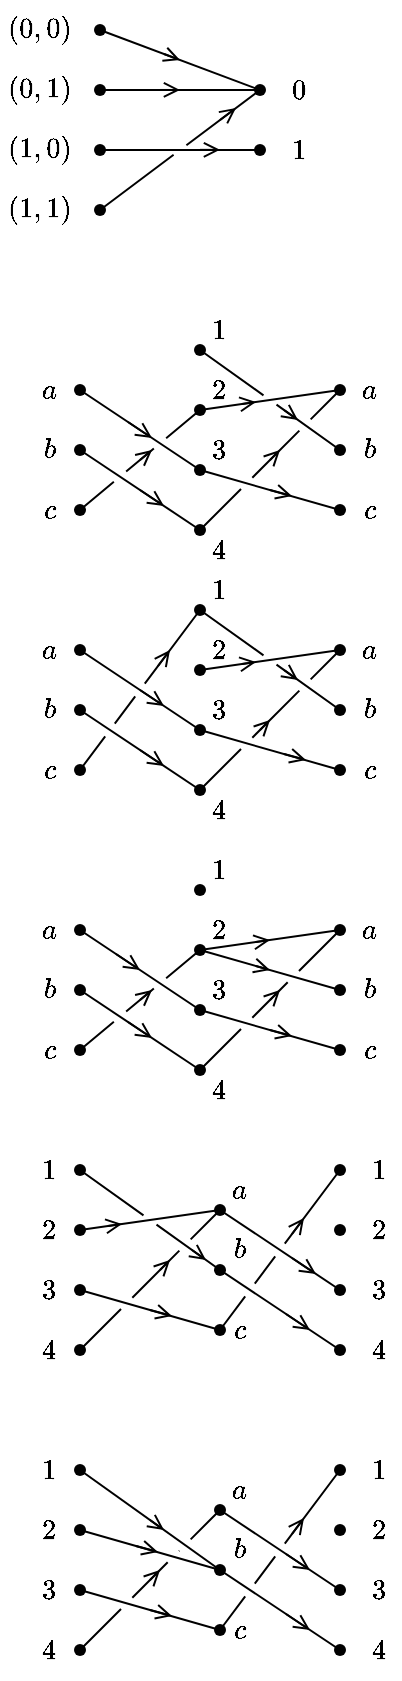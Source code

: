 <mxfile version="21.5.0" type="device">
  <diagram name="Page-1" id="XOCJdj2pC0HdgqZHWzAD">
    <mxGraphModel dx="432" dy="270" grid="1" gridSize="10" guides="1" tooltips="1" connect="1" arrows="1" fold="1" page="1" pageScale="1" pageWidth="850" pageHeight="1100" math="1" shadow="0">
      <root>
        <mxCell id="0" />
        <mxCell id="1" parent="0" />
        <mxCell id="m3TGQQSKfFaG7IauIRE3-1" value="\((1, 0)\)" style="text;html=1;strokeColor=none;fillColor=none;align=center;verticalAlign=middle;whiteSpace=wrap;rounded=0;" vertex="1" parent="1">
          <mxGeometry x="110" y="140" width="40" height="20" as="geometry" />
        </mxCell>
        <mxCell id="m3TGQQSKfFaG7IauIRE3-2" value="\((0, 0)\)" style="text;html=1;strokeColor=none;fillColor=none;align=center;verticalAlign=middle;whiteSpace=wrap;rounded=0;" vertex="1" parent="1">
          <mxGeometry x="110" y="80" width="40" height="20" as="geometry" />
        </mxCell>
        <mxCell id="m3TGQQSKfFaG7IauIRE3-3" value="\((0, 1)\)" style="text;html=1;strokeColor=none;fillColor=none;align=center;verticalAlign=middle;whiteSpace=wrap;rounded=0;" vertex="1" parent="1">
          <mxGeometry x="110" y="110" width="40" height="20" as="geometry" />
        </mxCell>
        <mxCell id="m3TGQQSKfFaG7IauIRE3-4" value="\((1, 1)\)" style="text;html=1;strokeColor=none;fillColor=none;align=center;verticalAlign=middle;whiteSpace=wrap;rounded=0;" vertex="1" parent="1">
          <mxGeometry x="110" y="170" width="40" height="20" as="geometry" />
        </mxCell>
        <mxCell id="m3TGQQSKfFaG7IauIRE3-5" value="" style="shape=waypoint;sketch=0;fillStyle=solid;size=6;pointerEvents=1;points=[];fillColor=none;resizable=0;rotatable=0;perimeter=centerPerimeter;snapToPoint=1;" vertex="1" parent="1">
          <mxGeometry x="150" y="80" width="20" height="20" as="geometry" />
        </mxCell>
        <mxCell id="m3TGQQSKfFaG7IauIRE3-6" style="edgeStyle=orthogonalEdgeStyle;rounded=0;orthogonalLoop=1;jettySize=auto;html=1;endArrow=none;endFill=0;" edge="1" parent="1" source="m3TGQQSKfFaG7IauIRE3-7" target="m3TGQQSKfFaG7IauIRE3-13">
          <mxGeometry relative="1" as="geometry" />
        </mxCell>
        <mxCell id="m3TGQQSKfFaG7IauIRE3-7" value="" style="shape=waypoint;sketch=0;fillStyle=solid;size=6;pointerEvents=1;points=[];fillColor=none;resizable=0;rotatable=0;perimeter=centerPerimeter;snapToPoint=1;" vertex="1" parent="1">
          <mxGeometry x="150" y="110" width="20" height="20" as="geometry" />
        </mxCell>
        <mxCell id="m3TGQQSKfFaG7IauIRE3-8" style="rounded=0;orthogonalLoop=1;jettySize=auto;html=1;endArrow=none;endFill=0;" edge="1" parent="1" source="m3TGQQSKfFaG7IauIRE3-9" target="m3TGQQSKfFaG7IauIRE3-15">
          <mxGeometry relative="1" as="geometry" />
        </mxCell>
        <mxCell id="m3TGQQSKfFaG7IauIRE3-9" value="" style="shape=waypoint;sketch=0;fillStyle=solid;size=6;pointerEvents=1;points=[];fillColor=none;resizable=0;rotatable=0;perimeter=centerPerimeter;snapToPoint=1;" vertex="1" parent="1">
          <mxGeometry x="150" y="140" width="20" height="20" as="geometry" />
        </mxCell>
        <mxCell id="m3TGQQSKfFaG7IauIRE3-10" style="rounded=0;orthogonalLoop=1;jettySize=auto;html=1;jumpStyle=gap;jumpSize=8;endArrow=none;endFill=0;" edge="1" parent="1" source="m3TGQQSKfFaG7IauIRE3-11" target="m3TGQQSKfFaG7IauIRE3-13">
          <mxGeometry relative="1" as="geometry" />
        </mxCell>
        <mxCell id="m3TGQQSKfFaG7IauIRE3-11" value="" style="shape=waypoint;sketch=0;fillStyle=solid;size=6;pointerEvents=1;points=[];fillColor=none;resizable=0;rotatable=0;perimeter=centerPerimeter;snapToPoint=1;" vertex="1" parent="1">
          <mxGeometry x="150" y="170" width="20" height="20" as="geometry" />
        </mxCell>
        <mxCell id="m3TGQQSKfFaG7IauIRE3-12" value="\(0\)" style="text;html=1;strokeColor=none;fillColor=none;align=center;verticalAlign=middle;whiteSpace=wrap;rounded=0;" vertex="1" parent="1">
          <mxGeometry x="250" y="110" width="20" height="20" as="geometry" />
        </mxCell>
        <mxCell id="m3TGQQSKfFaG7IauIRE3-13" value="" style="shape=waypoint;sketch=0;fillStyle=solid;size=6;pointerEvents=1;points=[];fillColor=none;resizable=0;rotatable=0;perimeter=centerPerimeter;snapToPoint=1;" vertex="1" parent="1">
          <mxGeometry x="230" y="110" width="20" height="20" as="geometry" />
        </mxCell>
        <mxCell id="m3TGQQSKfFaG7IauIRE3-14" value="\(1\)" style="text;html=1;strokeColor=none;fillColor=none;align=center;verticalAlign=middle;whiteSpace=wrap;rounded=0;" vertex="1" parent="1">
          <mxGeometry x="250" y="140" width="20" height="20" as="geometry" />
        </mxCell>
        <mxCell id="m3TGQQSKfFaG7IauIRE3-15" value="" style="shape=waypoint;sketch=0;fillStyle=solid;size=6;pointerEvents=1;points=[];fillColor=none;resizable=0;rotatable=0;perimeter=centerPerimeter;snapToPoint=1;" vertex="1" parent="1">
          <mxGeometry x="230" y="140" width="20" height="20" as="geometry" />
        </mxCell>
        <mxCell id="m3TGQQSKfFaG7IauIRE3-16" value="" style="endArrow=none;html=1;rounded=0;endFill=0;midArrow=classic;" edge="1" parent="1" source="m3TGQQSKfFaG7IauIRE3-5" target="m3TGQQSKfFaG7IauIRE3-13">
          <mxGeometry width="50" height="50" relative="1" as="geometry">
            <mxPoint x="210" y="90" as="sourcePoint" />
            <mxPoint x="260" y="40" as="targetPoint" />
          </mxGeometry>
        </mxCell>
        <mxCell id="m3TGQQSKfFaG7IauIRE3-17" value="" style="endArrow=open;html=1;rounded=0;endFill=0;midArrow=classic;" edge="1" parent="1">
          <mxGeometry width="50" height="50" relative="1" as="geometry">
            <mxPoint x="192" y="102" as="sourcePoint" />
            <mxPoint x="200" y="105" as="targetPoint" />
          </mxGeometry>
        </mxCell>
        <mxCell id="m3TGQQSKfFaG7IauIRE3-18" value="" style="endArrow=open;html=1;rounded=0;endFill=0;midArrow=classic;" edge="1" parent="1">
          <mxGeometry width="50" height="50" relative="1" as="geometry">
            <mxPoint x="190" y="119.98" as="sourcePoint" />
            <mxPoint x="200" y="119.98" as="targetPoint" />
          </mxGeometry>
        </mxCell>
        <mxCell id="m3TGQQSKfFaG7IauIRE3-19" value="" style="endArrow=open;html=1;rounded=0;endFill=0;midArrow=classic;" edge="1" parent="1">
          <mxGeometry width="50" height="50" relative="1" as="geometry">
            <mxPoint x="220" y="135" as="sourcePoint" />
            <mxPoint x="228" y="129" as="targetPoint" />
          </mxGeometry>
        </mxCell>
        <mxCell id="m3TGQQSKfFaG7IauIRE3-20" value="" style="endArrow=open;html=1;rounded=0;endFill=0;midArrow=classic;" edge="1" parent="1">
          <mxGeometry width="50" height="50" relative="1" as="geometry">
            <mxPoint x="210" y="149.93" as="sourcePoint" />
            <mxPoint x="220" y="149.93" as="targetPoint" />
          </mxGeometry>
        </mxCell>
        <mxCell id="m3TGQQSKfFaG7IauIRE3-31" value="" style="shape=waypoint;sketch=0;fillStyle=solid;size=6;pointerEvents=1;points=[];fillColor=none;resizable=0;rotatable=0;perimeter=centerPerimeter;snapToPoint=1;" vertex="1" parent="1">
          <mxGeometry x="140" y="390" width="20" height="20" as="geometry" />
        </mxCell>
        <mxCell id="m3TGQQSKfFaG7IauIRE3-32" value="" style="shape=waypoint;sketch=0;fillStyle=solid;size=6;pointerEvents=1;points=[];fillColor=none;resizable=0;rotatable=0;perimeter=centerPerimeter;snapToPoint=1;" vertex="1" parent="1">
          <mxGeometry x="140" y="420" width="20" height="20" as="geometry" />
        </mxCell>
        <mxCell id="m3TGQQSKfFaG7IauIRE3-33" value="" style="shape=waypoint;sketch=0;fillStyle=solid;size=6;pointerEvents=1;points=[];fillColor=none;resizable=0;rotatable=0;perimeter=centerPerimeter;snapToPoint=1;" vertex="1" parent="1">
          <mxGeometry x="140" y="450" width="20" height="20" as="geometry" />
        </mxCell>
        <mxCell id="m3TGQQSKfFaG7IauIRE3-35" value="\(a\)" style="text;html=1;strokeColor=none;fillColor=none;align=center;verticalAlign=middle;whiteSpace=wrap;rounded=0;" vertex="1" parent="1">
          <mxGeometry x="120" y="390" width="30" height="20" as="geometry" />
        </mxCell>
        <mxCell id="m3TGQQSKfFaG7IauIRE3-36" value="\(b\)" style="text;html=1;strokeColor=none;fillColor=none;align=center;verticalAlign=middle;whiteSpace=wrap;rounded=0;" vertex="1" parent="1">
          <mxGeometry x="120" y="420" width="30" height="20" as="geometry" />
        </mxCell>
        <mxCell id="m3TGQQSKfFaG7IauIRE3-37" value="\(c\)" style="text;html=1;strokeColor=none;fillColor=none;align=center;verticalAlign=middle;whiteSpace=wrap;rounded=0;" vertex="1" parent="1">
          <mxGeometry x="120" y="450" width="30" height="20" as="geometry" />
        </mxCell>
        <mxCell id="m3TGQQSKfFaG7IauIRE3-39" value="" style="shape=waypoint;sketch=0;fillStyle=solid;size=6;pointerEvents=1;points=[];fillColor=none;resizable=0;rotatable=0;perimeter=centerPerimeter;snapToPoint=1;" vertex="1" parent="1">
          <mxGeometry x="200" y="370" width="20" height="20" as="geometry" />
        </mxCell>
        <mxCell id="m3TGQQSKfFaG7IauIRE3-40" value="" style="shape=waypoint;sketch=0;fillStyle=solid;size=6;pointerEvents=1;points=[];fillColor=none;resizable=0;rotatable=0;perimeter=centerPerimeter;snapToPoint=1;" vertex="1" parent="1">
          <mxGeometry x="200" y="400" width="20" height="20" as="geometry" />
        </mxCell>
        <mxCell id="m3TGQQSKfFaG7IauIRE3-41" value="" style="shape=waypoint;sketch=0;fillStyle=solid;size=6;pointerEvents=1;points=[];fillColor=none;resizable=0;rotatable=0;perimeter=centerPerimeter;snapToPoint=1;" vertex="1" parent="1">
          <mxGeometry x="200" y="430" width="20" height="20" as="geometry" />
        </mxCell>
        <mxCell id="m3TGQQSKfFaG7IauIRE3-42" value="" style="shape=waypoint;sketch=0;fillStyle=solid;size=6;pointerEvents=1;points=[];fillColor=none;resizable=0;rotatable=0;perimeter=centerPerimeter;snapToPoint=1;" vertex="1" parent="1">
          <mxGeometry x="200" y="460" width="20" height="20" as="geometry" />
        </mxCell>
        <mxCell id="m3TGQQSKfFaG7IauIRE3-43" value="\(1\)" style="text;html=1;strokeColor=none;fillColor=none;align=center;verticalAlign=middle;whiteSpace=wrap;rounded=0;" vertex="1" parent="1">
          <mxGeometry x="210" y="360" width="20" height="20" as="geometry" />
        </mxCell>
        <mxCell id="m3TGQQSKfFaG7IauIRE3-44" value="\(2\)" style="text;html=1;strokeColor=none;fillColor=none;align=center;verticalAlign=middle;whiteSpace=wrap;rounded=0;" vertex="1" parent="1">
          <mxGeometry x="210" y="390" width="20" height="20" as="geometry" />
        </mxCell>
        <mxCell id="m3TGQQSKfFaG7IauIRE3-45" value="\(3\)" style="text;html=1;strokeColor=none;fillColor=none;align=center;verticalAlign=middle;whiteSpace=wrap;rounded=0;" vertex="1" parent="1">
          <mxGeometry x="210" y="420" width="20" height="20" as="geometry" />
        </mxCell>
        <mxCell id="m3TGQQSKfFaG7IauIRE3-46" value="\(4\)" style="text;html=1;strokeColor=none;fillColor=none;align=center;verticalAlign=middle;whiteSpace=wrap;rounded=0;" vertex="1" parent="1">
          <mxGeometry x="210" y="470" width="20" height="20" as="geometry" />
        </mxCell>
        <mxCell id="m3TGQQSKfFaG7IauIRE3-47" value="" style="shape=waypoint;sketch=0;fillStyle=solid;size=6;pointerEvents=1;points=[];fillColor=none;resizable=0;rotatable=0;perimeter=centerPerimeter;snapToPoint=1;" vertex="1" parent="1">
          <mxGeometry x="270" y="390" width="20" height="20" as="geometry" />
        </mxCell>
        <mxCell id="m3TGQQSKfFaG7IauIRE3-48" value="" style="shape=waypoint;sketch=0;fillStyle=solid;size=6;pointerEvents=1;points=[];fillColor=none;resizable=0;rotatable=0;perimeter=centerPerimeter;snapToPoint=1;" vertex="1" parent="1">
          <mxGeometry x="270" y="420" width="20" height="20" as="geometry" />
        </mxCell>
        <mxCell id="m3TGQQSKfFaG7IauIRE3-49" value="" style="shape=waypoint;sketch=0;fillStyle=solid;size=6;pointerEvents=1;points=[];fillColor=none;resizable=0;rotatable=0;perimeter=centerPerimeter;snapToPoint=1;" vertex="1" parent="1">
          <mxGeometry x="270" y="450" width="20" height="20" as="geometry" />
        </mxCell>
        <mxCell id="m3TGQQSKfFaG7IauIRE3-50" value="\(c\)" style="text;html=1;strokeColor=none;fillColor=none;align=center;verticalAlign=middle;whiteSpace=wrap;rounded=0;" vertex="1" parent="1">
          <mxGeometry x="280" y="450" width="30" height="20" as="geometry" />
        </mxCell>
        <mxCell id="m3TGQQSKfFaG7IauIRE3-51" value="\(b\)" style="text;html=1;strokeColor=none;fillColor=none;align=center;verticalAlign=middle;whiteSpace=wrap;rounded=0;" vertex="1" parent="1">
          <mxGeometry x="280" y="420" width="30" height="20" as="geometry" />
        </mxCell>
        <mxCell id="m3TGQQSKfFaG7IauIRE3-52" value="\(a\)" style="text;html=1;strokeColor=none;fillColor=none;align=center;verticalAlign=middle;whiteSpace=wrap;rounded=0;" vertex="1" parent="1">
          <mxGeometry x="280" y="390" width="30" height="20" as="geometry" />
        </mxCell>
        <mxCell id="m3TGQQSKfFaG7IauIRE3-53" style="rounded=0;orthogonalLoop=1;jettySize=auto;html=1;jumpStyle=gap;jumpSize=8;endArrow=none;endFill=0;exitX=0.644;exitY=0.517;exitDx=0;exitDy=0;exitPerimeter=0;entryX=0.1;entryY=0.55;entryDx=0;entryDy=0;entryPerimeter=0;" edge="1" parent="1" source="m3TGQQSKfFaG7IauIRE3-31" target="m3TGQQSKfFaG7IauIRE3-41">
          <mxGeometry relative="1" as="geometry">
            <mxPoint x="150" y="400" as="sourcePoint" />
            <mxPoint x="210" y="440" as="targetPoint" />
          </mxGeometry>
        </mxCell>
        <mxCell id="m3TGQQSKfFaG7IauIRE3-54" style="rounded=0;orthogonalLoop=1;jettySize=auto;html=1;jumpStyle=gap;jumpSize=8;endArrow=none;endFill=0;entryX=0.5;entryY=0.772;entryDx=0;entryDy=0;entryPerimeter=0;exitX=0.678;exitY=0.483;exitDx=0;exitDy=0;exitPerimeter=0;" edge="1" parent="1" source="m3TGQQSKfFaG7IauIRE3-32" target="m3TGQQSKfFaG7IauIRE3-42">
          <mxGeometry relative="1" as="geometry">
            <mxPoint x="150" y="430" as="sourcePoint" />
            <mxPoint x="220" y="450" as="targetPoint" />
          </mxGeometry>
        </mxCell>
        <mxCell id="m3TGQQSKfFaG7IauIRE3-55" style="rounded=0;orthogonalLoop=1;jettySize=auto;html=1;jumpStyle=gap;jumpSize=8;endArrow=none;endFill=0;exitX=0.611;exitY=0.617;exitDx=0;exitDy=0;exitPerimeter=0;entryX=0.456;entryY=0.628;entryDx=0;entryDy=0;entryPerimeter=0;" edge="1" parent="1" source="m3TGQQSKfFaG7IauIRE3-33" target="m3TGQQSKfFaG7IauIRE3-39">
          <mxGeometry relative="1" as="geometry">
            <mxPoint x="160" y="440" as="sourcePoint" />
            <mxPoint x="190" y="450" as="targetPoint" />
          </mxGeometry>
        </mxCell>
        <mxCell id="m3TGQQSKfFaG7IauIRE3-56" style="rounded=0;orthogonalLoop=1;jettySize=auto;html=1;jumpStyle=gap;jumpSize=8;endArrow=none;endFill=0;exitX=0.373;exitY=0.597;exitDx=0;exitDy=0;exitPerimeter=0;entryX=0.207;entryY=0.923;entryDx=0;entryDy=0;entryPerimeter=0;" edge="1" parent="1" source="m3TGQQSKfFaG7IauIRE3-47" target="m3TGQQSKfFaG7IauIRE3-40">
          <mxGeometry relative="1" as="geometry">
            <mxPoint x="160" y="470" as="sourcePoint" />
            <mxPoint x="210" y="410" as="targetPoint" />
          </mxGeometry>
        </mxCell>
        <mxCell id="m3TGQQSKfFaG7IauIRE3-57" style="rounded=0;orthogonalLoop=1;jettySize=auto;html=1;jumpStyle=gap;jumpSize=8;endArrow=none;endFill=0;exitX=0.44;exitY=0.377;exitDx=0;exitDy=0;exitPerimeter=0;entryX=0.513;entryY=0.703;entryDx=0;entryDy=0;entryPerimeter=0;" edge="1" parent="1" source="m3TGQQSKfFaG7IauIRE3-48" target="m3TGQQSKfFaG7IauIRE3-39">
          <mxGeometry relative="1" as="geometry">
            <mxPoint x="290" y="410" as="sourcePoint" />
            <mxPoint x="220" y="420" as="targetPoint" />
          </mxGeometry>
        </mxCell>
        <mxCell id="m3TGQQSKfFaG7IauIRE3-58" style="rounded=0;orthogonalLoop=1;jettySize=auto;html=1;jumpStyle=gap;jumpSize=8;endArrow=none;endFill=0;exitX=0.347;exitY=0.557;exitDx=0;exitDy=0;exitPerimeter=0;entryX=0.38;entryY=0.037;entryDx=0;entryDy=0;entryPerimeter=0;" edge="1" parent="1" source="m3TGQQSKfFaG7IauIRE3-49" target="m3TGQQSKfFaG7IauIRE3-41">
          <mxGeometry relative="1" as="geometry">
            <mxPoint x="290" y="440" as="sourcePoint" />
            <mxPoint x="220" y="390" as="targetPoint" />
          </mxGeometry>
        </mxCell>
        <mxCell id="m3TGQQSKfFaG7IauIRE3-59" style="rounded=0;orthogonalLoop=1;jettySize=auto;html=1;jumpStyle=gap;jumpSize=8;endArrow=none;endFill=0;exitX=0.293;exitY=0.917;exitDx=0;exitDy=0;exitPerimeter=0;entryX=0.42;entryY=0.35;entryDx=0;entryDy=0;entryPerimeter=0;" edge="1" parent="1" source="m3TGQQSKfFaG7IauIRE3-47" target="m3TGQQSKfFaG7IauIRE3-42">
          <mxGeometry relative="1" as="geometry">
            <mxPoint x="290" y="470" as="sourcePoint" />
            <mxPoint x="220" y="450" as="targetPoint" />
          </mxGeometry>
        </mxCell>
        <mxCell id="m3TGQQSKfFaG7IauIRE3-60" value="" style="shape=waypoint;sketch=0;fillStyle=solid;size=6;pointerEvents=1;points=[];fillColor=none;resizable=0;rotatable=0;perimeter=centerPerimeter;snapToPoint=1;" vertex="1" parent="1">
          <mxGeometry x="140" y="260" width="20" height="20" as="geometry" />
        </mxCell>
        <mxCell id="m3TGQQSKfFaG7IauIRE3-61" value="" style="shape=waypoint;sketch=0;fillStyle=solid;size=6;pointerEvents=1;points=[];fillColor=none;resizable=0;rotatable=0;perimeter=centerPerimeter;snapToPoint=1;" vertex="1" parent="1">
          <mxGeometry x="140" y="290" width="20" height="20" as="geometry" />
        </mxCell>
        <mxCell id="m3TGQQSKfFaG7IauIRE3-62" value="" style="shape=waypoint;sketch=0;fillStyle=solid;size=6;pointerEvents=1;points=[];fillColor=none;resizable=0;rotatable=0;perimeter=centerPerimeter;snapToPoint=1;" vertex="1" parent="1">
          <mxGeometry x="140" y="320" width="20" height="20" as="geometry" />
        </mxCell>
        <mxCell id="m3TGQQSKfFaG7IauIRE3-63" value="\(a\)" style="text;html=1;strokeColor=none;fillColor=none;align=center;verticalAlign=middle;whiteSpace=wrap;rounded=0;" vertex="1" parent="1">
          <mxGeometry x="120" y="260" width="30" height="20" as="geometry" />
        </mxCell>
        <mxCell id="m3TGQQSKfFaG7IauIRE3-64" value="\(b\)" style="text;html=1;strokeColor=none;fillColor=none;align=center;verticalAlign=middle;whiteSpace=wrap;rounded=0;" vertex="1" parent="1">
          <mxGeometry x="120" y="290" width="30" height="20" as="geometry" />
        </mxCell>
        <mxCell id="m3TGQQSKfFaG7IauIRE3-65" value="\(c\)" style="text;html=1;strokeColor=none;fillColor=none;align=center;verticalAlign=middle;whiteSpace=wrap;rounded=0;" vertex="1" parent="1">
          <mxGeometry x="120" y="320" width="30" height="20" as="geometry" />
        </mxCell>
        <mxCell id="m3TGQQSKfFaG7IauIRE3-66" value="" style="shape=waypoint;sketch=0;fillStyle=solid;size=6;pointerEvents=1;points=[];fillColor=none;resizable=0;rotatable=0;perimeter=centerPerimeter;snapToPoint=1;" vertex="1" parent="1">
          <mxGeometry x="200" y="240" width="20" height="20" as="geometry" />
        </mxCell>
        <mxCell id="m3TGQQSKfFaG7IauIRE3-67" value="" style="shape=waypoint;sketch=0;fillStyle=solid;size=6;pointerEvents=1;points=[];fillColor=none;resizable=0;rotatable=0;perimeter=centerPerimeter;snapToPoint=1;" vertex="1" parent="1">
          <mxGeometry x="200" y="270" width="20" height="20" as="geometry" />
        </mxCell>
        <mxCell id="m3TGQQSKfFaG7IauIRE3-68" value="" style="shape=waypoint;sketch=0;fillStyle=solid;size=6;pointerEvents=1;points=[];fillColor=none;resizable=0;rotatable=0;perimeter=centerPerimeter;snapToPoint=1;" vertex="1" parent="1">
          <mxGeometry x="200" y="300" width="20" height="20" as="geometry" />
        </mxCell>
        <mxCell id="m3TGQQSKfFaG7IauIRE3-69" value="" style="shape=waypoint;sketch=0;fillStyle=solid;size=6;pointerEvents=1;points=[];fillColor=none;resizable=0;rotatable=0;perimeter=centerPerimeter;snapToPoint=1;" vertex="1" parent="1">
          <mxGeometry x="200" y="330" width="20" height="20" as="geometry" />
        </mxCell>
        <mxCell id="m3TGQQSKfFaG7IauIRE3-70" value="\(1\)" style="text;html=1;strokeColor=none;fillColor=none;align=center;verticalAlign=middle;whiteSpace=wrap;rounded=0;" vertex="1" parent="1">
          <mxGeometry x="210" y="230" width="20" height="20" as="geometry" />
        </mxCell>
        <mxCell id="m3TGQQSKfFaG7IauIRE3-71" value="\(2\)" style="text;html=1;strokeColor=none;fillColor=none;align=center;verticalAlign=middle;whiteSpace=wrap;rounded=0;" vertex="1" parent="1">
          <mxGeometry x="210" y="260" width="20" height="20" as="geometry" />
        </mxCell>
        <mxCell id="m3TGQQSKfFaG7IauIRE3-72" value="\(3\)" style="text;html=1;strokeColor=none;fillColor=none;align=center;verticalAlign=middle;whiteSpace=wrap;rounded=0;" vertex="1" parent="1">
          <mxGeometry x="210" y="290" width="20" height="20" as="geometry" />
        </mxCell>
        <mxCell id="m3TGQQSKfFaG7IauIRE3-73" value="\(4\)" style="text;html=1;strokeColor=none;fillColor=none;align=center;verticalAlign=middle;whiteSpace=wrap;rounded=0;" vertex="1" parent="1">
          <mxGeometry x="210" y="340" width="20" height="20" as="geometry" />
        </mxCell>
        <mxCell id="m3TGQQSKfFaG7IauIRE3-74" value="" style="shape=waypoint;sketch=0;fillStyle=solid;size=6;pointerEvents=1;points=[];fillColor=none;resizable=0;rotatable=0;perimeter=centerPerimeter;snapToPoint=1;" vertex="1" parent="1">
          <mxGeometry x="270" y="260" width="20" height="20" as="geometry" />
        </mxCell>
        <mxCell id="m3TGQQSKfFaG7IauIRE3-75" value="" style="shape=waypoint;sketch=0;fillStyle=solid;size=6;pointerEvents=1;points=[];fillColor=none;resizable=0;rotatable=0;perimeter=centerPerimeter;snapToPoint=1;" vertex="1" parent="1">
          <mxGeometry x="270" y="290" width="20" height="20" as="geometry" />
        </mxCell>
        <mxCell id="m3TGQQSKfFaG7IauIRE3-76" value="" style="shape=waypoint;sketch=0;fillStyle=solid;size=6;pointerEvents=1;points=[];fillColor=none;resizable=0;rotatable=0;perimeter=centerPerimeter;snapToPoint=1;" vertex="1" parent="1">
          <mxGeometry x="270" y="320" width="20" height="20" as="geometry" />
        </mxCell>
        <mxCell id="m3TGQQSKfFaG7IauIRE3-77" value="\(c\)" style="text;html=1;strokeColor=none;fillColor=none;align=center;verticalAlign=middle;whiteSpace=wrap;rounded=0;" vertex="1" parent="1">
          <mxGeometry x="280" y="320" width="30" height="20" as="geometry" />
        </mxCell>
        <mxCell id="m3TGQQSKfFaG7IauIRE3-78" value="\(b\)" style="text;html=1;strokeColor=none;fillColor=none;align=center;verticalAlign=middle;whiteSpace=wrap;rounded=0;" vertex="1" parent="1">
          <mxGeometry x="280" y="290" width="30" height="20" as="geometry" />
        </mxCell>
        <mxCell id="m3TGQQSKfFaG7IauIRE3-79" value="\(a\)" style="text;html=1;strokeColor=none;fillColor=none;align=center;verticalAlign=middle;whiteSpace=wrap;rounded=0;" vertex="1" parent="1">
          <mxGeometry x="280" y="260" width="30" height="20" as="geometry" />
        </mxCell>
        <mxCell id="m3TGQQSKfFaG7IauIRE3-80" style="rounded=0;orthogonalLoop=1;jettySize=auto;html=1;jumpStyle=gap;jumpSize=8;endArrow=none;endFill=0;exitX=0.644;exitY=0.517;exitDx=0;exitDy=0;exitPerimeter=0;entryX=0.1;entryY=0.55;entryDx=0;entryDy=0;entryPerimeter=0;" edge="1" source="m3TGQQSKfFaG7IauIRE3-60" target="m3TGQQSKfFaG7IauIRE3-68" parent="1">
          <mxGeometry relative="1" as="geometry">
            <mxPoint x="150" y="270" as="sourcePoint" />
            <mxPoint x="210" y="310" as="targetPoint" />
          </mxGeometry>
        </mxCell>
        <mxCell id="m3TGQQSKfFaG7IauIRE3-81" style="rounded=0;orthogonalLoop=1;jettySize=auto;html=1;jumpStyle=gap;jumpSize=8;endArrow=none;endFill=0;entryX=0.5;entryY=0.772;entryDx=0;entryDy=0;entryPerimeter=0;exitX=0.678;exitY=0.483;exitDx=0;exitDy=0;exitPerimeter=0;" edge="1" source="m3TGQQSKfFaG7IauIRE3-61" target="m3TGQQSKfFaG7IauIRE3-69" parent="1">
          <mxGeometry relative="1" as="geometry">
            <mxPoint x="150" y="300" as="sourcePoint" />
            <mxPoint x="220" y="320" as="targetPoint" />
          </mxGeometry>
        </mxCell>
        <mxCell id="m3TGQQSKfFaG7IauIRE3-82" style="rounded=0;orthogonalLoop=1;jettySize=auto;html=1;jumpStyle=gap;jumpSize=8;endArrow=none;endFill=0;exitX=0.611;exitY=0.617;exitDx=0;exitDy=0;exitPerimeter=0;entryX=0.281;entryY=0.965;entryDx=0;entryDy=0;entryPerimeter=0;" edge="1" source="m3TGQQSKfFaG7IauIRE3-62" target="m3TGQQSKfFaG7IauIRE3-67" parent="1">
          <mxGeometry relative="1" as="geometry">
            <mxPoint x="160" y="310" as="sourcePoint" />
            <mxPoint x="190" y="320" as="targetPoint" />
          </mxGeometry>
        </mxCell>
        <mxCell id="m3TGQQSKfFaG7IauIRE3-83" style="rounded=0;orthogonalLoop=1;jettySize=auto;html=1;jumpStyle=gap;jumpSize=8;endArrow=none;endFill=0;exitX=0.373;exitY=0.597;exitDx=0;exitDy=0;exitPerimeter=0;entryX=0.207;entryY=0.923;entryDx=0;entryDy=0;entryPerimeter=0;" edge="1" source="m3TGQQSKfFaG7IauIRE3-74" target="m3TGQQSKfFaG7IauIRE3-67" parent="1">
          <mxGeometry relative="1" as="geometry">
            <mxPoint x="160" y="340" as="sourcePoint" />
            <mxPoint x="210" y="280" as="targetPoint" />
          </mxGeometry>
        </mxCell>
        <mxCell id="m3TGQQSKfFaG7IauIRE3-84" style="rounded=0;orthogonalLoop=1;jettySize=auto;html=1;jumpStyle=gap;jumpSize=8;endArrow=none;endFill=0;exitX=0.44;exitY=0.377;exitDx=0;exitDy=0;exitPerimeter=0;entryX=0.513;entryY=0.703;entryDx=0;entryDy=0;entryPerimeter=0;" edge="1" source="m3TGQQSKfFaG7IauIRE3-75" target="m3TGQQSKfFaG7IauIRE3-66" parent="1">
          <mxGeometry relative="1" as="geometry">
            <mxPoint x="290" y="280" as="sourcePoint" />
            <mxPoint x="220" y="290" as="targetPoint" />
          </mxGeometry>
        </mxCell>
        <mxCell id="m3TGQQSKfFaG7IauIRE3-85" style="rounded=0;orthogonalLoop=1;jettySize=auto;html=1;jumpStyle=gap;jumpSize=8;endArrow=none;endFill=0;exitX=0.347;exitY=0.557;exitDx=0;exitDy=0;exitPerimeter=0;entryX=0.38;entryY=0.037;entryDx=0;entryDy=0;entryPerimeter=0;" edge="1" source="m3TGQQSKfFaG7IauIRE3-76" target="m3TGQQSKfFaG7IauIRE3-68" parent="1">
          <mxGeometry relative="1" as="geometry">
            <mxPoint x="290" y="310" as="sourcePoint" />
            <mxPoint x="220" y="260" as="targetPoint" />
          </mxGeometry>
        </mxCell>
        <mxCell id="m3TGQQSKfFaG7IauIRE3-86" style="rounded=0;orthogonalLoop=1;jettySize=auto;html=1;jumpStyle=gap;jumpSize=8;endArrow=none;endFill=0;exitX=0.293;exitY=0.917;exitDx=0;exitDy=0;exitPerimeter=0;entryX=0.42;entryY=0.35;entryDx=0;entryDy=0;entryPerimeter=0;" edge="1" source="m3TGQQSKfFaG7IauIRE3-74" target="m3TGQQSKfFaG7IauIRE3-69" parent="1">
          <mxGeometry relative="1" as="geometry">
            <mxPoint x="290" y="340" as="sourcePoint" />
            <mxPoint x="220" y="320" as="targetPoint" />
          </mxGeometry>
        </mxCell>
        <mxCell id="m3TGQQSKfFaG7IauIRE3-87" value="" style="shape=waypoint;sketch=0;fillStyle=solid;size=6;pointerEvents=1;points=[];fillColor=none;resizable=0;rotatable=0;perimeter=centerPerimeter;snapToPoint=1;" vertex="1" parent="1">
          <mxGeometry x="140" y="530" width="20" height="20" as="geometry" />
        </mxCell>
        <mxCell id="m3TGQQSKfFaG7IauIRE3-88" value="" style="shape=waypoint;sketch=0;fillStyle=solid;size=6;pointerEvents=1;points=[];fillColor=none;resizable=0;rotatable=0;perimeter=centerPerimeter;snapToPoint=1;" vertex="1" parent="1">
          <mxGeometry x="140" y="560" width="20" height="20" as="geometry" />
        </mxCell>
        <mxCell id="m3TGQQSKfFaG7IauIRE3-89" value="" style="shape=waypoint;sketch=0;fillStyle=solid;size=6;pointerEvents=1;points=[];fillColor=none;resizable=0;rotatable=0;perimeter=centerPerimeter;snapToPoint=1;" vertex="1" parent="1">
          <mxGeometry x="140" y="590" width="20" height="20" as="geometry" />
        </mxCell>
        <mxCell id="m3TGQQSKfFaG7IauIRE3-90" value="\(a\)" style="text;html=1;strokeColor=none;fillColor=none;align=center;verticalAlign=middle;whiteSpace=wrap;rounded=0;" vertex="1" parent="1">
          <mxGeometry x="120" y="530" width="30" height="20" as="geometry" />
        </mxCell>
        <mxCell id="m3TGQQSKfFaG7IauIRE3-91" value="\(b\)" style="text;html=1;strokeColor=none;fillColor=none;align=center;verticalAlign=middle;whiteSpace=wrap;rounded=0;" vertex="1" parent="1">
          <mxGeometry x="120" y="560" width="30" height="20" as="geometry" />
        </mxCell>
        <mxCell id="m3TGQQSKfFaG7IauIRE3-92" value="\(c\)" style="text;html=1;strokeColor=none;fillColor=none;align=center;verticalAlign=middle;whiteSpace=wrap;rounded=0;" vertex="1" parent="1">
          <mxGeometry x="120" y="590" width="30" height="20" as="geometry" />
        </mxCell>
        <mxCell id="m3TGQQSKfFaG7IauIRE3-93" value="" style="shape=waypoint;sketch=0;fillStyle=solid;size=6;pointerEvents=1;points=[];fillColor=none;resizable=0;rotatable=0;perimeter=centerPerimeter;snapToPoint=1;" vertex="1" parent="1">
          <mxGeometry x="200" y="510" width="20" height="20" as="geometry" />
        </mxCell>
        <mxCell id="m3TGQQSKfFaG7IauIRE3-94" value="" style="shape=waypoint;sketch=0;fillStyle=solid;size=6;pointerEvents=1;points=[];fillColor=none;resizable=0;rotatable=0;perimeter=centerPerimeter;snapToPoint=1;" vertex="1" parent="1">
          <mxGeometry x="200" y="540" width="20" height="20" as="geometry" />
        </mxCell>
        <mxCell id="m3TGQQSKfFaG7IauIRE3-95" value="" style="shape=waypoint;sketch=0;fillStyle=solid;size=6;pointerEvents=1;points=[];fillColor=none;resizable=0;rotatable=0;perimeter=centerPerimeter;snapToPoint=1;" vertex="1" parent="1">
          <mxGeometry x="200" y="570" width="20" height="20" as="geometry" />
        </mxCell>
        <mxCell id="m3TGQQSKfFaG7IauIRE3-96" value="" style="shape=waypoint;sketch=0;fillStyle=solid;size=6;pointerEvents=1;points=[];fillColor=none;resizable=0;rotatable=0;perimeter=centerPerimeter;snapToPoint=1;" vertex="1" parent="1">
          <mxGeometry x="200" y="600" width="20" height="20" as="geometry" />
        </mxCell>
        <mxCell id="m3TGQQSKfFaG7IauIRE3-97" value="\(1\)" style="text;html=1;strokeColor=none;fillColor=none;align=center;verticalAlign=middle;whiteSpace=wrap;rounded=0;" vertex="1" parent="1">
          <mxGeometry x="210" y="500" width="20" height="20" as="geometry" />
        </mxCell>
        <mxCell id="m3TGQQSKfFaG7IauIRE3-98" value="\(2\)" style="text;html=1;strokeColor=none;fillColor=none;align=center;verticalAlign=middle;whiteSpace=wrap;rounded=0;" vertex="1" parent="1">
          <mxGeometry x="210" y="530" width="20" height="20" as="geometry" />
        </mxCell>
        <mxCell id="m3TGQQSKfFaG7IauIRE3-99" value="\(3\)" style="text;html=1;strokeColor=none;fillColor=none;align=center;verticalAlign=middle;whiteSpace=wrap;rounded=0;" vertex="1" parent="1">
          <mxGeometry x="210" y="560" width="20" height="20" as="geometry" />
        </mxCell>
        <mxCell id="m3TGQQSKfFaG7IauIRE3-100" value="\(4\)" style="text;html=1;strokeColor=none;fillColor=none;align=center;verticalAlign=middle;whiteSpace=wrap;rounded=0;" vertex="1" parent="1">
          <mxGeometry x="210" y="610" width="20" height="20" as="geometry" />
        </mxCell>
        <mxCell id="m3TGQQSKfFaG7IauIRE3-101" value="" style="shape=waypoint;sketch=0;fillStyle=solid;size=6;pointerEvents=1;points=[];fillColor=none;resizable=0;rotatable=0;perimeter=centerPerimeter;snapToPoint=1;" vertex="1" parent="1">
          <mxGeometry x="270" y="530" width="20" height="20" as="geometry" />
        </mxCell>
        <mxCell id="m3TGQQSKfFaG7IauIRE3-102" value="" style="shape=waypoint;sketch=0;fillStyle=solid;size=6;pointerEvents=1;points=[];fillColor=none;resizable=0;rotatable=0;perimeter=centerPerimeter;snapToPoint=1;" vertex="1" parent="1">
          <mxGeometry x="270" y="560" width="20" height="20" as="geometry" />
        </mxCell>
        <mxCell id="m3TGQQSKfFaG7IauIRE3-103" value="" style="shape=waypoint;sketch=0;fillStyle=solid;size=6;pointerEvents=1;points=[];fillColor=none;resizable=0;rotatable=0;perimeter=centerPerimeter;snapToPoint=1;" vertex="1" parent="1">
          <mxGeometry x="270" y="590" width="20" height="20" as="geometry" />
        </mxCell>
        <mxCell id="m3TGQQSKfFaG7IauIRE3-104" value="\(c\)" style="text;html=1;strokeColor=none;fillColor=none;align=center;verticalAlign=middle;whiteSpace=wrap;rounded=0;" vertex="1" parent="1">
          <mxGeometry x="280" y="590" width="30" height="20" as="geometry" />
        </mxCell>
        <mxCell id="m3TGQQSKfFaG7IauIRE3-105" value="\(b\)" style="text;html=1;strokeColor=none;fillColor=none;align=center;verticalAlign=middle;whiteSpace=wrap;rounded=0;" vertex="1" parent="1">
          <mxGeometry x="280" y="560" width="30" height="20" as="geometry" />
        </mxCell>
        <mxCell id="m3TGQQSKfFaG7IauIRE3-106" value="\(a\)" style="text;html=1;strokeColor=none;fillColor=none;align=center;verticalAlign=middle;whiteSpace=wrap;rounded=0;" vertex="1" parent="1">
          <mxGeometry x="280" y="530" width="30" height="20" as="geometry" />
        </mxCell>
        <mxCell id="m3TGQQSKfFaG7IauIRE3-107" style="rounded=0;orthogonalLoop=1;jettySize=auto;html=1;jumpStyle=gap;jumpSize=8;endArrow=none;endFill=0;exitX=0.644;exitY=0.517;exitDx=0;exitDy=0;exitPerimeter=0;entryX=0.1;entryY=0.55;entryDx=0;entryDy=0;entryPerimeter=0;" edge="1" source="m3TGQQSKfFaG7IauIRE3-87" target="m3TGQQSKfFaG7IauIRE3-95" parent="1">
          <mxGeometry relative="1" as="geometry">
            <mxPoint x="150" y="540" as="sourcePoint" />
            <mxPoint x="210" y="580" as="targetPoint" />
          </mxGeometry>
        </mxCell>
        <mxCell id="m3TGQQSKfFaG7IauIRE3-108" style="rounded=0;orthogonalLoop=1;jettySize=auto;html=1;jumpStyle=gap;jumpSize=8;endArrow=none;endFill=0;entryX=0.5;entryY=0.772;entryDx=0;entryDy=0;entryPerimeter=0;exitX=0.678;exitY=0.483;exitDx=0;exitDy=0;exitPerimeter=0;" edge="1" source="m3TGQQSKfFaG7IauIRE3-88" target="m3TGQQSKfFaG7IauIRE3-96" parent="1">
          <mxGeometry relative="1" as="geometry">
            <mxPoint x="150" y="570" as="sourcePoint" />
            <mxPoint x="220" y="590" as="targetPoint" />
          </mxGeometry>
        </mxCell>
        <mxCell id="m3TGQQSKfFaG7IauIRE3-109" style="rounded=0;orthogonalLoop=1;jettySize=auto;html=1;jumpStyle=gap;jumpSize=8;endArrow=none;endFill=0;exitX=0.611;exitY=0.617;exitDx=0;exitDy=0;exitPerimeter=0;entryX=0.281;entryY=0.965;entryDx=0;entryDy=0;entryPerimeter=0;" edge="1" source="m3TGQQSKfFaG7IauIRE3-89" target="m3TGQQSKfFaG7IauIRE3-94" parent="1">
          <mxGeometry relative="1" as="geometry">
            <mxPoint x="160" y="580" as="sourcePoint" />
            <mxPoint x="190" y="590" as="targetPoint" />
          </mxGeometry>
        </mxCell>
        <mxCell id="m3TGQQSKfFaG7IauIRE3-110" style="rounded=0;orthogonalLoop=1;jettySize=auto;html=1;jumpStyle=gap;jumpSize=8;endArrow=none;endFill=0;exitX=0.373;exitY=0.597;exitDx=0;exitDy=0;exitPerimeter=0;entryX=0.207;entryY=0.923;entryDx=0;entryDy=0;entryPerimeter=0;" edge="1" source="m3TGQQSKfFaG7IauIRE3-101" target="m3TGQQSKfFaG7IauIRE3-94" parent="1">
          <mxGeometry relative="1" as="geometry">
            <mxPoint x="160" y="610" as="sourcePoint" />
            <mxPoint x="210" y="550" as="targetPoint" />
          </mxGeometry>
        </mxCell>
        <mxCell id="m3TGQQSKfFaG7IauIRE3-111" style="rounded=0;orthogonalLoop=1;jettySize=auto;html=1;jumpStyle=gap;jumpSize=8;endArrow=none;endFill=0;exitX=0.44;exitY=0.377;exitDx=0;exitDy=0;exitPerimeter=0;entryX=0.492;entryY=0.908;entryDx=0;entryDy=0;entryPerimeter=0;" edge="1" source="m3TGQQSKfFaG7IauIRE3-102" target="m3TGQQSKfFaG7IauIRE3-94" parent="1">
          <mxGeometry relative="1" as="geometry">
            <mxPoint x="290" y="550" as="sourcePoint" />
            <mxPoint x="220" y="560" as="targetPoint" />
          </mxGeometry>
        </mxCell>
        <mxCell id="m3TGQQSKfFaG7IauIRE3-112" style="rounded=0;orthogonalLoop=1;jettySize=auto;html=1;jumpStyle=gap;jumpSize=8;endArrow=none;endFill=0;exitX=0.347;exitY=0.557;exitDx=0;exitDy=0;exitPerimeter=0;entryX=0.38;entryY=0.037;entryDx=0;entryDy=0;entryPerimeter=0;" edge="1" source="m3TGQQSKfFaG7IauIRE3-103" target="m3TGQQSKfFaG7IauIRE3-95" parent="1">
          <mxGeometry relative="1" as="geometry">
            <mxPoint x="290" y="580" as="sourcePoint" />
            <mxPoint x="220" y="530" as="targetPoint" />
          </mxGeometry>
        </mxCell>
        <mxCell id="m3TGQQSKfFaG7IauIRE3-113" style="rounded=0;orthogonalLoop=1;jettySize=auto;html=1;jumpStyle=gap;jumpSize=8;endArrow=none;endFill=0;exitX=0.293;exitY=0.917;exitDx=0;exitDy=0;exitPerimeter=0;entryX=0.42;entryY=0.35;entryDx=0;entryDy=0;entryPerimeter=0;" edge="1" source="m3TGQQSKfFaG7IauIRE3-101" target="m3TGQQSKfFaG7IauIRE3-96" parent="1">
          <mxGeometry relative="1" as="geometry">
            <mxPoint x="290" y="610" as="sourcePoint" />
            <mxPoint x="220" y="590" as="targetPoint" />
          </mxGeometry>
        </mxCell>
        <mxCell id="m3TGQQSKfFaG7IauIRE3-147" value="" style="shape=waypoint;sketch=0;fillStyle=solid;size=6;pointerEvents=1;points=[];fillColor=none;resizable=0;rotatable=0;perimeter=centerPerimeter;snapToPoint=1;" vertex="1" parent="1">
          <mxGeometry x="140" y="650" width="20" height="20" as="geometry" />
        </mxCell>
        <mxCell id="m3TGQQSKfFaG7IauIRE3-148" value="" style="shape=waypoint;sketch=0;fillStyle=solid;size=6;pointerEvents=1;points=[];fillColor=none;resizable=0;rotatable=0;perimeter=centerPerimeter;snapToPoint=1;" vertex="1" parent="1">
          <mxGeometry x="140" y="680" width="20" height="20" as="geometry" />
        </mxCell>
        <mxCell id="m3TGQQSKfFaG7IauIRE3-149" value="" style="shape=waypoint;sketch=0;fillStyle=solid;size=6;pointerEvents=1;points=[];fillColor=none;resizable=0;rotatable=0;perimeter=centerPerimeter;snapToPoint=1;" vertex="1" parent="1">
          <mxGeometry x="140" y="710" width="20" height="20" as="geometry" />
        </mxCell>
        <mxCell id="m3TGQQSKfFaG7IauIRE3-150" value="" style="shape=waypoint;sketch=0;fillStyle=solid;size=6;pointerEvents=1;points=[];fillColor=none;resizable=0;rotatable=0;perimeter=centerPerimeter;snapToPoint=1;" vertex="1" parent="1">
          <mxGeometry x="140" y="740" width="20" height="20" as="geometry" />
        </mxCell>
        <mxCell id="m3TGQQSKfFaG7IauIRE3-151" value="\(1\)" style="text;html=1;strokeColor=none;fillColor=none;align=center;verticalAlign=middle;whiteSpace=wrap;rounded=0;" vertex="1" parent="1">
          <mxGeometry x="120" y="650" width="30" height="20" as="geometry" />
        </mxCell>
        <mxCell id="m3TGQQSKfFaG7IauIRE3-152" value="\(2\)" style="text;html=1;strokeColor=none;fillColor=none;align=center;verticalAlign=middle;whiteSpace=wrap;rounded=0;" vertex="1" parent="1">
          <mxGeometry x="120" y="680" width="30" height="20" as="geometry" />
        </mxCell>
        <mxCell id="m3TGQQSKfFaG7IauIRE3-153" value="\(3\)" style="text;html=1;strokeColor=none;fillColor=none;align=center;verticalAlign=middle;whiteSpace=wrap;rounded=0;" vertex="1" parent="1">
          <mxGeometry x="120" y="710" width="30" height="20" as="geometry" />
        </mxCell>
        <mxCell id="m3TGQQSKfFaG7IauIRE3-154" value="\(4\)" style="text;html=1;strokeColor=none;fillColor=none;align=center;verticalAlign=middle;whiteSpace=wrap;rounded=0;" vertex="1" parent="1">
          <mxGeometry x="120" y="740" width="30" height="20" as="geometry" />
        </mxCell>
        <mxCell id="m3TGQQSKfFaG7IauIRE3-155" value="" style="shape=waypoint;sketch=0;fillStyle=solid;size=6;pointerEvents=1;points=[];fillColor=none;resizable=0;rotatable=0;perimeter=centerPerimeter;snapToPoint=1;" vertex="1" parent="1">
          <mxGeometry x="210" y="670" width="20" height="20" as="geometry" />
        </mxCell>
        <mxCell id="m3TGQQSKfFaG7IauIRE3-156" value="" style="shape=waypoint;sketch=0;fillStyle=solid;size=6;pointerEvents=1;points=[];fillColor=none;resizable=0;rotatable=0;perimeter=centerPerimeter;snapToPoint=1;" vertex="1" parent="1">
          <mxGeometry x="210" y="700" width="20" height="20" as="geometry" />
        </mxCell>
        <mxCell id="m3TGQQSKfFaG7IauIRE3-157" value="" style="shape=waypoint;sketch=0;fillStyle=solid;size=6;pointerEvents=1;points=[];fillColor=none;resizable=0;rotatable=0;perimeter=centerPerimeter;snapToPoint=1;" vertex="1" parent="1">
          <mxGeometry x="210" y="730" width="20" height="20" as="geometry" />
        </mxCell>
        <mxCell id="m3TGQQSKfFaG7IauIRE3-158" value="\(c\)" style="text;html=1;strokeColor=none;fillColor=none;align=center;verticalAlign=middle;whiteSpace=wrap;rounded=0;" vertex="1" parent="1">
          <mxGeometry x="220" y="730" width="20" height="20" as="geometry" />
        </mxCell>
        <mxCell id="m3TGQQSKfFaG7IauIRE3-159" value="\(b\)" style="text;html=1;strokeColor=none;fillColor=none;align=center;verticalAlign=middle;whiteSpace=wrap;rounded=0;" vertex="1" parent="1">
          <mxGeometry x="220" y="690" width="20" height="20" as="geometry" />
        </mxCell>
        <mxCell id="m3TGQQSKfFaG7IauIRE3-160" value="\(a\)" style="text;html=1;strokeColor=none;fillColor=none;align=center;verticalAlign=middle;whiteSpace=wrap;rounded=0;" vertex="1" parent="1">
          <mxGeometry x="220" y="660" width="20" height="20" as="geometry" />
        </mxCell>
        <mxCell id="m3TGQQSKfFaG7IauIRE3-164" style="rounded=0;orthogonalLoop=1;jettySize=auto;html=1;jumpStyle=gap;jumpSize=8;endArrow=none;endFill=0;exitX=0.373;exitY=0.597;exitDx=0;exitDy=0;exitPerimeter=0;entryX=0.207;entryY=0.923;entryDx=0;entryDy=0;entryPerimeter=0;" edge="1" source="m3TGQQSKfFaG7IauIRE3-155" target="m3TGQQSKfFaG7IauIRE3-148" parent="1">
          <mxGeometry relative="1" as="geometry">
            <mxPoint x="90" y="750" as="sourcePoint" />
            <mxPoint x="140" y="690" as="targetPoint" />
          </mxGeometry>
        </mxCell>
        <mxCell id="m3TGQQSKfFaG7IauIRE3-165" style="rounded=0;orthogonalLoop=1;jettySize=auto;html=1;jumpStyle=gap;jumpSize=8;endArrow=none;endFill=0;exitX=0.44;exitY=0.377;exitDx=0;exitDy=0;exitPerimeter=0;entryX=0.513;entryY=0.703;entryDx=0;entryDy=0;entryPerimeter=0;" edge="1" source="m3TGQQSKfFaG7IauIRE3-156" target="m3TGQQSKfFaG7IauIRE3-147" parent="1">
          <mxGeometry relative="1" as="geometry">
            <mxPoint x="220" y="690" as="sourcePoint" />
            <mxPoint x="150" y="700" as="targetPoint" />
          </mxGeometry>
        </mxCell>
        <mxCell id="m3TGQQSKfFaG7IauIRE3-166" style="rounded=0;orthogonalLoop=1;jettySize=auto;html=1;jumpStyle=gap;jumpSize=8;endArrow=none;endFill=0;exitX=0.347;exitY=0.557;exitDx=0;exitDy=0;exitPerimeter=0;entryX=0.38;entryY=0.037;entryDx=0;entryDy=0;entryPerimeter=0;" edge="1" source="m3TGQQSKfFaG7IauIRE3-157" target="m3TGQQSKfFaG7IauIRE3-149" parent="1">
          <mxGeometry relative="1" as="geometry">
            <mxPoint x="220" y="720" as="sourcePoint" />
            <mxPoint x="150" y="670" as="targetPoint" />
          </mxGeometry>
        </mxCell>
        <mxCell id="m3TGQQSKfFaG7IauIRE3-167" style="rounded=0;orthogonalLoop=1;jettySize=auto;html=1;jumpStyle=gap;jumpSize=8;endArrow=none;endFill=0;exitX=0.293;exitY=0.917;exitDx=0;exitDy=0;exitPerimeter=0;entryX=0.42;entryY=0.35;entryDx=0;entryDy=0;entryPerimeter=0;" edge="1" source="m3TGQQSKfFaG7IauIRE3-155" target="m3TGQQSKfFaG7IauIRE3-150" parent="1">
          <mxGeometry relative="1" as="geometry">
            <mxPoint x="220" y="750" as="sourcePoint" />
            <mxPoint x="150" y="730" as="targetPoint" />
          </mxGeometry>
        </mxCell>
        <mxCell id="m3TGQQSKfFaG7IauIRE3-168" value="" style="shape=waypoint;sketch=0;fillStyle=solid;size=6;pointerEvents=1;points=[];fillColor=none;resizable=0;rotatable=0;perimeter=centerPerimeter;snapToPoint=1;" vertex="1" parent="1">
          <mxGeometry x="270" y="650" width="20" height="20" as="geometry" />
        </mxCell>
        <mxCell id="m3TGQQSKfFaG7IauIRE3-169" value="" style="shape=waypoint;sketch=0;fillStyle=solid;size=6;pointerEvents=1;points=[];fillColor=none;resizable=0;rotatable=0;perimeter=centerPerimeter;snapToPoint=1;" vertex="1" parent="1">
          <mxGeometry x="270" y="680" width="20" height="20" as="geometry" />
        </mxCell>
        <mxCell id="m3TGQQSKfFaG7IauIRE3-170" value="" style="shape=waypoint;sketch=0;fillStyle=solid;size=6;pointerEvents=1;points=[];fillColor=none;resizable=0;rotatable=0;perimeter=centerPerimeter;snapToPoint=1;" vertex="1" parent="1">
          <mxGeometry x="270" y="710" width="20" height="20" as="geometry" />
        </mxCell>
        <mxCell id="m3TGQQSKfFaG7IauIRE3-171" value="" style="shape=waypoint;sketch=0;fillStyle=solid;size=6;pointerEvents=1;points=[];fillColor=none;resizable=0;rotatable=0;perimeter=centerPerimeter;snapToPoint=1;" vertex="1" parent="1">
          <mxGeometry x="270" y="740" width="20" height="20" as="geometry" />
        </mxCell>
        <mxCell id="m3TGQQSKfFaG7IauIRE3-180" value="\(1\)" style="text;html=1;strokeColor=none;fillColor=none;align=center;verticalAlign=middle;whiteSpace=wrap;rounded=0;" vertex="1" parent="1">
          <mxGeometry x="290" y="650" width="20" height="20" as="geometry" />
        </mxCell>
        <mxCell id="m3TGQQSKfFaG7IauIRE3-181" value="\(2\)" style="text;html=1;strokeColor=none;fillColor=none;align=center;verticalAlign=middle;whiteSpace=wrap;rounded=0;" vertex="1" parent="1">
          <mxGeometry x="290" y="680" width="20" height="20" as="geometry" />
        </mxCell>
        <mxCell id="m3TGQQSKfFaG7IauIRE3-182" value="\(3\)" style="text;html=1;strokeColor=none;fillColor=none;align=center;verticalAlign=middle;whiteSpace=wrap;rounded=0;" vertex="1" parent="1">
          <mxGeometry x="290" y="710" width="20" height="20" as="geometry" />
        </mxCell>
        <mxCell id="m3TGQQSKfFaG7IauIRE3-183" value="\(4\)" style="text;html=1;strokeColor=none;fillColor=none;align=center;verticalAlign=middle;whiteSpace=wrap;rounded=0;" vertex="1" parent="1">
          <mxGeometry x="290" y="740" width="20" height="20" as="geometry" />
        </mxCell>
        <mxCell id="m3TGQQSKfFaG7IauIRE3-184" style="rounded=0;orthogonalLoop=1;jettySize=auto;html=1;jumpStyle=gap;jumpSize=8;endArrow=none;endFill=0;entryX=0.5;entryY=1;entryDx=0;entryDy=0;entryPerimeter=0;exitX=0.289;exitY=0.525;exitDx=0;exitDy=0;exitPerimeter=0;" edge="1" parent="1" source="m3TGQQSKfFaG7IauIRE3-170" target="m3TGQQSKfFaG7IauIRE3-155">
          <mxGeometry relative="1" as="geometry">
            <mxPoint x="260" y="720" as="sourcePoint" />
            <mxPoint x="150" y="700" as="targetPoint" />
          </mxGeometry>
        </mxCell>
        <mxCell id="m3TGQQSKfFaG7IauIRE3-185" style="rounded=0;orthogonalLoop=1;jettySize=auto;html=1;jumpStyle=gap;jumpSize=8;endArrow=none;endFill=0;entryX=0.584;entryY=0.681;entryDx=0;entryDy=0;entryPerimeter=0;exitX=0.47;exitY=1.009;exitDx=0;exitDy=0;exitPerimeter=0;" edge="1" parent="1" source="m3TGQQSKfFaG7IauIRE3-171" target="m3TGQQSKfFaG7IauIRE3-156">
          <mxGeometry relative="1" as="geometry">
            <mxPoint x="300" y="730" as="sourcePoint" />
            <mxPoint x="220" y="690" as="targetPoint" />
          </mxGeometry>
        </mxCell>
        <mxCell id="m3TGQQSKfFaG7IauIRE3-186" style="rounded=0;orthogonalLoop=1;jettySize=auto;html=1;jumpStyle=gap;jumpSize=8;endArrow=none;endFill=0;entryX=0.355;entryY=0.919;entryDx=0;entryDy=0;entryPerimeter=0;exitX=0.133;exitY=0.483;exitDx=0;exitDy=0;exitPerimeter=0;" edge="1" parent="1" source="m3TGQQSKfFaG7IauIRE3-168" target="m3TGQQSKfFaG7IauIRE3-157">
          <mxGeometry relative="1" as="geometry">
            <mxPoint x="300" y="760" as="sourcePoint" />
            <mxPoint x="220" y="720" as="targetPoint" />
          </mxGeometry>
        </mxCell>
        <mxCell id="m3TGQQSKfFaG7IauIRE3-187" value="" style="shape=waypoint;sketch=0;fillStyle=solid;size=6;pointerEvents=1;points=[];fillColor=none;resizable=0;rotatable=0;perimeter=centerPerimeter;snapToPoint=1;" vertex="1" parent="1">
          <mxGeometry x="140" y="800" width="20" height="20" as="geometry" />
        </mxCell>
        <mxCell id="m3TGQQSKfFaG7IauIRE3-188" value="" style="shape=waypoint;sketch=0;fillStyle=solid;size=6;pointerEvents=1;points=[];fillColor=none;resizable=0;rotatable=0;perimeter=centerPerimeter;snapToPoint=1;" vertex="1" parent="1">
          <mxGeometry x="140" y="830" width="20" height="20" as="geometry" />
        </mxCell>
        <mxCell id="m3TGQQSKfFaG7IauIRE3-189" value="" style="shape=waypoint;sketch=0;fillStyle=solid;size=6;pointerEvents=1;points=[];fillColor=none;resizable=0;rotatable=0;perimeter=centerPerimeter;snapToPoint=1;" vertex="1" parent="1">
          <mxGeometry x="140" y="860" width="20" height="20" as="geometry" />
        </mxCell>
        <mxCell id="m3TGQQSKfFaG7IauIRE3-190" value="" style="shape=waypoint;sketch=0;fillStyle=solid;size=6;pointerEvents=1;points=[];fillColor=none;resizable=0;rotatable=0;perimeter=centerPerimeter;snapToPoint=1;" vertex="1" parent="1">
          <mxGeometry x="140" y="890" width="20" height="20" as="geometry" />
        </mxCell>
        <mxCell id="m3TGQQSKfFaG7IauIRE3-191" value="\(1\)" style="text;html=1;strokeColor=none;fillColor=none;align=center;verticalAlign=middle;whiteSpace=wrap;rounded=0;" vertex="1" parent="1">
          <mxGeometry x="120" y="800" width="30" height="20" as="geometry" />
        </mxCell>
        <mxCell id="m3TGQQSKfFaG7IauIRE3-192" value="\(2\)" style="text;html=1;strokeColor=none;fillColor=none;align=center;verticalAlign=middle;whiteSpace=wrap;rounded=0;" vertex="1" parent="1">
          <mxGeometry x="120" y="830" width="30" height="20" as="geometry" />
        </mxCell>
        <mxCell id="m3TGQQSKfFaG7IauIRE3-193" value="\(3\)" style="text;html=1;strokeColor=none;fillColor=none;align=center;verticalAlign=middle;whiteSpace=wrap;rounded=0;" vertex="1" parent="1">
          <mxGeometry x="120" y="860" width="30" height="20" as="geometry" />
        </mxCell>
        <mxCell id="m3TGQQSKfFaG7IauIRE3-194" value="\(4\)" style="text;html=1;strokeColor=none;fillColor=none;align=center;verticalAlign=middle;whiteSpace=wrap;rounded=0;" vertex="1" parent="1">
          <mxGeometry x="120" y="890" width="30" height="20" as="geometry" />
        </mxCell>
        <mxCell id="m3TGQQSKfFaG7IauIRE3-195" value="" style="shape=waypoint;sketch=0;fillStyle=solid;size=6;pointerEvents=1;points=[];fillColor=none;resizable=0;rotatable=0;perimeter=centerPerimeter;snapToPoint=1;" vertex="1" parent="1">
          <mxGeometry x="210" y="820" width="20" height="20" as="geometry" />
        </mxCell>
        <mxCell id="m3TGQQSKfFaG7IauIRE3-196" value="" style="shape=waypoint;sketch=0;fillStyle=solid;size=6;pointerEvents=1;points=[];fillColor=none;resizable=0;rotatable=0;perimeter=centerPerimeter;snapToPoint=1;" vertex="1" parent="1">
          <mxGeometry x="210" y="850" width="20" height="20" as="geometry" />
        </mxCell>
        <mxCell id="m3TGQQSKfFaG7IauIRE3-197" value="" style="shape=waypoint;sketch=0;fillStyle=solid;size=6;pointerEvents=1;points=[];fillColor=none;resizable=0;rotatable=0;perimeter=centerPerimeter;snapToPoint=1;" vertex="1" parent="1">
          <mxGeometry x="210" y="880" width="20" height="20" as="geometry" />
        </mxCell>
        <mxCell id="m3TGQQSKfFaG7IauIRE3-198" value="\(c\)" style="text;html=1;strokeColor=none;fillColor=none;align=center;verticalAlign=middle;whiteSpace=wrap;rounded=0;" vertex="1" parent="1">
          <mxGeometry x="220" y="880" width="20" height="20" as="geometry" />
        </mxCell>
        <mxCell id="m3TGQQSKfFaG7IauIRE3-199" value="\(b\)" style="text;html=1;strokeColor=none;fillColor=none;align=center;verticalAlign=middle;whiteSpace=wrap;rounded=0;" vertex="1" parent="1">
          <mxGeometry x="220" y="840" width="20" height="20" as="geometry" />
        </mxCell>
        <mxCell id="m3TGQQSKfFaG7IauIRE3-200" value="\(a\)" style="text;html=1;strokeColor=none;fillColor=none;align=center;verticalAlign=middle;whiteSpace=wrap;rounded=0;" vertex="1" parent="1">
          <mxGeometry x="220" y="810" width="20" height="20" as="geometry" />
        </mxCell>
        <mxCell id="m3TGQQSKfFaG7IauIRE3-201" style="rounded=0;orthogonalLoop=1;jettySize=auto;html=1;jumpStyle=gap;jumpSize=8;endArrow=none;endFill=0;exitX=0.3;exitY=0.55;exitDx=0;exitDy=0;exitPerimeter=0;entryX=0.207;entryY=0.923;entryDx=0;entryDy=0;entryPerimeter=0;" edge="1" source="m3TGQQSKfFaG7IauIRE3-196" target="m3TGQQSKfFaG7IauIRE3-188" parent="1">
          <mxGeometry relative="1" as="geometry">
            <mxPoint x="90" y="900" as="sourcePoint" />
            <mxPoint x="140" y="840" as="targetPoint" />
          </mxGeometry>
        </mxCell>
        <mxCell id="m3TGQQSKfFaG7IauIRE3-202" style="rounded=0;orthogonalLoop=1;jettySize=auto;html=1;jumpStyle=gap;jumpSize=8;endArrow=none;endFill=0;exitX=0.44;exitY=0.377;exitDx=0;exitDy=0;exitPerimeter=0;entryX=0.513;entryY=0.703;entryDx=0;entryDy=0;entryPerimeter=0;" edge="1" source="m3TGQQSKfFaG7IauIRE3-196" target="m3TGQQSKfFaG7IauIRE3-187" parent="1">
          <mxGeometry relative="1" as="geometry">
            <mxPoint x="220" y="840" as="sourcePoint" />
            <mxPoint x="150" y="850" as="targetPoint" />
          </mxGeometry>
        </mxCell>
        <mxCell id="m3TGQQSKfFaG7IauIRE3-203" style="rounded=0;orthogonalLoop=1;jettySize=auto;html=1;jumpStyle=gap;jumpSize=8;endArrow=none;endFill=0;exitX=0.347;exitY=0.557;exitDx=0;exitDy=0;exitPerimeter=0;entryX=0.38;entryY=0.037;entryDx=0;entryDy=0;entryPerimeter=0;" edge="1" source="m3TGQQSKfFaG7IauIRE3-197" target="m3TGQQSKfFaG7IauIRE3-189" parent="1">
          <mxGeometry relative="1" as="geometry">
            <mxPoint x="220" y="870" as="sourcePoint" />
            <mxPoint x="150" y="820" as="targetPoint" />
          </mxGeometry>
        </mxCell>
        <mxCell id="m3TGQQSKfFaG7IauIRE3-204" style="rounded=0;orthogonalLoop=1;jettySize=auto;html=1;jumpStyle=gap;jumpSize=8;endArrow=none;endFill=0;exitX=0.293;exitY=0.917;exitDx=0;exitDy=0;exitPerimeter=0;entryX=0.42;entryY=0.35;entryDx=0;entryDy=0;entryPerimeter=0;" edge="1" source="m3TGQQSKfFaG7IauIRE3-195" target="m3TGQQSKfFaG7IauIRE3-190" parent="1">
          <mxGeometry relative="1" as="geometry">
            <mxPoint x="220" y="900" as="sourcePoint" />
            <mxPoint x="150" y="880" as="targetPoint" />
          </mxGeometry>
        </mxCell>
        <mxCell id="m3TGQQSKfFaG7IauIRE3-205" value="" style="shape=waypoint;sketch=0;fillStyle=solid;size=6;pointerEvents=1;points=[];fillColor=none;resizable=0;rotatable=0;perimeter=centerPerimeter;snapToPoint=1;" vertex="1" parent="1">
          <mxGeometry x="270" y="800" width="20" height="20" as="geometry" />
        </mxCell>
        <mxCell id="m3TGQQSKfFaG7IauIRE3-206" value="" style="shape=waypoint;sketch=0;fillStyle=solid;size=6;pointerEvents=1;points=[];fillColor=none;resizable=0;rotatable=0;perimeter=centerPerimeter;snapToPoint=1;" vertex="1" parent="1">
          <mxGeometry x="270" y="830" width="20" height="20" as="geometry" />
        </mxCell>
        <mxCell id="m3TGQQSKfFaG7IauIRE3-207" value="" style="shape=waypoint;sketch=0;fillStyle=solid;size=6;pointerEvents=1;points=[];fillColor=none;resizable=0;rotatable=0;perimeter=centerPerimeter;snapToPoint=1;" vertex="1" parent="1">
          <mxGeometry x="270" y="860" width="20" height="20" as="geometry" />
        </mxCell>
        <mxCell id="m3TGQQSKfFaG7IauIRE3-208" value="" style="shape=waypoint;sketch=0;fillStyle=solid;size=6;pointerEvents=1;points=[];fillColor=none;resizable=0;rotatable=0;perimeter=centerPerimeter;snapToPoint=1;" vertex="1" parent="1">
          <mxGeometry x="270" y="890" width="20" height="20" as="geometry" />
        </mxCell>
        <mxCell id="m3TGQQSKfFaG7IauIRE3-209" value="\(1\)" style="text;html=1;strokeColor=none;fillColor=none;align=center;verticalAlign=middle;whiteSpace=wrap;rounded=0;" vertex="1" parent="1">
          <mxGeometry x="290" y="800" width="20" height="20" as="geometry" />
        </mxCell>
        <mxCell id="m3TGQQSKfFaG7IauIRE3-210" value="\(2\)" style="text;html=1;strokeColor=none;fillColor=none;align=center;verticalAlign=middle;whiteSpace=wrap;rounded=0;" vertex="1" parent="1">
          <mxGeometry x="290" y="830" width="20" height="20" as="geometry" />
        </mxCell>
        <mxCell id="m3TGQQSKfFaG7IauIRE3-211" value="\(3\)" style="text;html=1;strokeColor=none;fillColor=none;align=center;verticalAlign=middle;whiteSpace=wrap;rounded=0;" vertex="1" parent="1">
          <mxGeometry x="290" y="860" width="20" height="20" as="geometry" />
        </mxCell>
        <mxCell id="m3TGQQSKfFaG7IauIRE3-212" value="\(4\)" style="text;html=1;strokeColor=none;fillColor=none;align=center;verticalAlign=middle;whiteSpace=wrap;rounded=0;" vertex="1" parent="1">
          <mxGeometry x="290" y="890" width="20" height="20" as="geometry" />
        </mxCell>
        <mxCell id="m3TGQQSKfFaG7IauIRE3-213" style="rounded=0;orthogonalLoop=1;jettySize=auto;html=1;jumpStyle=gap;jumpSize=8;endArrow=none;endFill=0;entryX=0.5;entryY=1;entryDx=0;entryDy=0;entryPerimeter=0;exitX=0.289;exitY=0.525;exitDx=0;exitDy=0;exitPerimeter=0;" edge="1" source="m3TGQQSKfFaG7IauIRE3-207" target="m3TGQQSKfFaG7IauIRE3-195" parent="1">
          <mxGeometry relative="1" as="geometry">
            <mxPoint x="260" y="870" as="sourcePoint" />
            <mxPoint x="150" y="850" as="targetPoint" />
          </mxGeometry>
        </mxCell>
        <mxCell id="m3TGQQSKfFaG7IauIRE3-214" style="rounded=0;orthogonalLoop=1;jettySize=auto;html=1;jumpStyle=gap;jumpSize=8;endArrow=none;endFill=0;entryX=0.584;entryY=0.681;entryDx=0;entryDy=0;entryPerimeter=0;exitX=0.47;exitY=1.009;exitDx=0;exitDy=0;exitPerimeter=0;" edge="1" source="m3TGQQSKfFaG7IauIRE3-208" target="m3TGQQSKfFaG7IauIRE3-196" parent="1">
          <mxGeometry relative="1" as="geometry">
            <mxPoint x="300" y="880" as="sourcePoint" />
            <mxPoint x="220" y="840" as="targetPoint" />
          </mxGeometry>
        </mxCell>
        <mxCell id="m3TGQQSKfFaG7IauIRE3-215" style="rounded=0;orthogonalLoop=1;jettySize=auto;html=1;jumpStyle=gap;jumpSize=8;endArrow=none;endFill=0;entryX=0.355;entryY=0.919;entryDx=0;entryDy=0;entryPerimeter=0;exitX=0.322;exitY=0.476;exitDx=0;exitDy=0;exitPerimeter=0;" edge="1" source="m3TGQQSKfFaG7IauIRE3-205" target="m3TGQQSKfFaG7IauIRE3-197" parent="1">
          <mxGeometry relative="1" as="geometry">
            <mxPoint x="300" y="910" as="sourcePoint" />
            <mxPoint x="220" y="870" as="targetPoint" />
          </mxGeometry>
        </mxCell>
        <mxCell id="m3TGQQSKfFaG7IauIRE3-216" value="" style="endArrow=open;html=1;rounded=0;endFill=0;midArrow=classic;" edge="1" parent="1">
          <mxGeometry width="50" height="50" relative="1" as="geometry">
            <mxPoint x="174" y="286" as="sourcePoint" />
            <mxPoint x="186" y="294" as="targetPoint" />
          </mxGeometry>
        </mxCell>
        <mxCell id="m3TGQQSKfFaG7IauIRE3-217" value="" style="endArrow=open;html=1;rounded=0;endFill=0;midArrow=classic;" edge="1" parent="1">
          <mxGeometry width="50" height="50" relative="1" as="geometry">
            <mxPoint x="180" y="320" as="sourcePoint" />
            <mxPoint x="192" y="328" as="targetPoint" />
          </mxGeometry>
        </mxCell>
        <mxCell id="m3TGQQSKfFaG7IauIRE3-218" value="" style="endArrow=open;html=1;rounded=0;endFill=0;midArrow=classic;" edge="1" parent="1">
          <mxGeometry width="50" height="50" relative="1" as="geometry">
            <mxPoint x="180" y="420" as="sourcePoint" />
            <mxPoint x="192" y="428" as="targetPoint" />
          </mxGeometry>
        </mxCell>
        <mxCell id="m3TGQQSKfFaG7IauIRE3-219" value="" style="endArrow=open;html=1;rounded=0;endFill=0;midArrow=classic;" edge="1" parent="1">
          <mxGeometry width="50" height="50" relative="1" as="geometry">
            <mxPoint x="180" y="450" as="sourcePoint" />
            <mxPoint x="192" y="458" as="targetPoint" />
          </mxGeometry>
        </mxCell>
        <mxCell id="m3TGQQSKfFaG7IauIRE3-220" value="" style="endArrow=open;html=1;rounded=0;endFill=0;midArrow=classic;" edge="1" parent="1">
          <mxGeometry width="50" height="50" relative="1" as="geometry">
            <mxPoint x="168" y="552" as="sourcePoint" />
            <mxPoint x="180" y="560" as="targetPoint" />
          </mxGeometry>
        </mxCell>
        <mxCell id="m3TGQQSKfFaG7IauIRE3-221" value="" style="endArrow=open;html=1;rounded=0;endFill=0;midArrow=classic;" edge="1" parent="1">
          <mxGeometry width="50" height="50" relative="1" as="geometry">
            <mxPoint x="174" y="586" as="sourcePoint" />
            <mxPoint x="186" y="594" as="targetPoint" />
          </mxGeometry>
        </mxCell>
        <mxCell id="m3TGQQSKfFaG7IauIRE3-223" value="" style="endArrow=open;html=1;rounded=0;endFill=0;midArrow=classic;" edge="1" parent="1">
          <mxGeometry width="50" height="50" relative="1" as="geometry">
            <mxPoint x="253" y="732" as="sourcePoint" />
            <mxPoint x="265" y="740" as="targetPoint" />
          </mxGeometry>
        </mxCell>
        <mxCell id="m3TGQQSKfFaG7IauIRE3-224" value="" style="endArrow=open;html=1;rounded=0;endFill=0;midArrow=classic;" edge="1" parent="1">
          <mxGeometry width="50" height="50" relative="1" as="geometry">
            <mxPoint x="256" y="704" as="sourcePoint" />
            <mxPoint x="268" y="712" as="targetPoint" />
          </mxGeometry>
        </mxCell>
        <mxCell id="m3TGQQSKfFaG7IauIRE3-225" value="" style="endArrow=open;html=1;rounded=0;endFill=0;midArrow=classic;" edge="1" parent="1">
          <mxGeometry width="50" height="50" relative="1" as="geometry">
            <mxPoint x="253" y="852" as="sourcePoint" />
            <mxPoint x="265" y="860" as="targetPoint" />
          </mxGeometry>
        </mxCell>
        <mxCell id="m3TGQQSKfFaG7IauIRE3-226" value="" style="endArrow=open;html=1;rounded=0;endFill=0;midArrow=classic;" edge="1" parent="1">
          <mxGeometry width="50" height="50" relative="1" as="geometry">
            <mxPoint x="253" y="882" as="sourcePoint" />
            <mxPoint x="265" y="890" as="targetPoint" />
          </mxGeometry>
        </mxCell>
        <mxCell id="m3TGQQSKfFaG7IauIRE3-227" value="" style="endArrow=open;html=1;rounded=0;endFill=0;midArrow=classic;" edge="1" parent="1">
          <mxGeometry width="50" height="50" relative="1" as="geometry">
            <mxPoint x="180" y="305" as="sourcePoint" />
            <mxPoint x="186" y="300" as="targetPoint" />
          </mxGeometry>
        </mxCell>
        <mxCell id="m3TGQQSKfFaG7IauIRE3-228" value="" style="endArrow=open;html=1;rounded=0;endFill=0;midArrow=classic;" edge="1" parent="1">
          <mxGeometry width="50" height="50" relative="1" as="geometry">
            <mxPoint x="180" y="575" as="sourcePoint" />
            <mxPoint x="186" y="570" as="targetPoint" />
          </mxGeometry>
        </mxCell>
        <mxCell id="m3TGQQSKfFaG7IauIRE3-229" value="" style="endArrow=open;html=1;rounded=0;endFill=0;midArrow=classic;" edge="1" parent="1">
          <mxGeometry width="50" height="50" relative="1" as="geometry">
            <mxPoint x="189" y="408" as="sourcePoint" />
            <mxPoint x="195" y="400" as="targetPoint" />
          </mxGeometry>
        </mxCell>
        <mxCell id="m3TGQQSKfFaG7IauIRE3-230" value="" style="endArrow=open;html=1;rounded=0;endFill=0;midArrow=classic;" edge="1" parent="1">
          <mxGeometry width="50" height="50" relative="1" as="geometry">
            <mxPoint x="256" y="842" as="sourcePoint" />
            <mxPoint x="262" y="834" as="targetPoint" />
          </mxGeometry>
        </mxCell>
        <mxCell id="m3TGQQSKfFaG7IauIRE3-231" value="" style="endArrow=open;html=1;rounded=0;endFill=0;midArrow=classic;" edge="1" parent="1">
          <mxGeometry width="50" height="50" relative="1" as="geometry">
            <mxPoint x="256" y="692" as="sourcePoint" />
            <mxPoint x="262" y="684" as="targetPoint" />
          </mxGeometry>
        </mxCell>
        <mxCell id="m3TGQQSKfFaG7IauIRE3-234" value="" style="endArrow=open;html=1;rounded=0;endFill=0;midArrow=classic;" edge="1" parent="1">
          <mxGeometry width="50" height="50" relative="1" as="geometry">
            <mxPoint x="252" y="410" as="sourcePoint" />
            <mxPoint x="259" y="415" as="targetPoint" />
          </mxGeometry>
        </mxCell>
        <mxCell id="m3TGQQSKfFaG7IauIRE3-235" value="" style="endArrow=open;html=1;rounded=0;endFill=0;midArrow=classic;" edge="1" parent="1">
          <mxGeometry width="50" height="50" relative="1" as="geometry">
            <mxPoint x="252" y="280" as="sourcePoint" />
            <mxPoint x="259" y="285" as="targetPoint" />
          </mxGeometry>
        </mxCell>
        <mxCell id="m3TGQQSKfFaG7IauIRE3-236" value="" style="endArrow=open;html=1;rounded=0;endFill=0;midArrow=classic;" edge="1" parent="1">
          <mxGeometry width="50" height="50" relative="1" as="geometry">
            <mxPoint x="206" y="700" as="sourcePoint" />
            <mxPoint x="213" y="705" as="targetPoint" />
          </mxGeometry>
        </mxCell>
        <mxCell id="m3TGQQSKfFaG7IauIRE3-237" value="" style="endArrow=open;html=1;rounded=0;endFill=0;midArrow=classic;" edge="1" parent="1">
          <mxGeometry width="50" height="50" relative="1" as="geometry">
            <mxPoint x="185" y="835" as="sourcePoint" />
            <mxPoint x="192" y="840" as="targetPoint" />
          </mxGeometry>
        </mxCell>
        <mxCell id="m3TGQQSKfFaG7IauIRE3-238" value="" style="endArrow=open;html=1;rounded=0;endFill=0;midArrow=classic;" edge="1" parent="1">
          <mxGeometry width="50" height="50" relative="1" as="geometry">
            <mxPoint x="231" y="407" as="sourcePoint" />
            <mxPoint x="238" y="406" as="targetPoint" />
          </mxGeometry>
        </mxCell>
        <mxCell id="m3TGQQSKfFaG7IauIRE3-239" value="" style="endArrow=open;html=1;rounded=0;endFill=0;midArrow=classic;" edge="1" parent="1">
          <mxGeometry width="50" height="50" relative="1" as="geometry">
            <mxPoint x="231" y="277" as="sourcePoint" />
            <mxPoint x="238" y="276" as="targetPoint" />
          </mxGeometry>
        </mxCell>
        <mxCell id="m3TGQQSKfFaG7IauIRE3-240" value="" style="endArrow=open;html=1;rounded=0;endFill=0;midArrow=classic;" edge="1" parent="1">
          <mxGeometry width="50" height="50" relative="1" as="geometry">
            <mxPoint x="238" y="546" as="sourcePoint" />
            <mxPoint x="245" y="545" as="targetPoint" />
          </mxGeometry>
        </mxCell>
        <mxCell id="m3TGQQSKfFaG7IauIRE3-241" value="" style="endArrow=open;html=1;rounded=0;endFill=0;midArrow=classic;" edge="1" parent="1">
          <mxGeometry width="50" height="50" relative="1" as="geometry">
            <mxPoint x="164" y="688" as="sourcePoint" />
            <mxPoint x="171" y="687" as="targetPoint" />
          </mxGeometry>
        </mxCell>
        <mxCell id="m3TGQQSKfFaG7IauIRE3-244" value="" style="endArrow=open;html=1;rounded=0;endFill=0;midArrow=classic;" edge="1" parent="1">
          <mxGeometry width="50" height="50" relative="1" as="geometry">
            <mxPoint x="252" y="452" as="sourcePoint" />
            <mxPoint x="263" y="455" as="targetPoint" />
          </mxGeometry>
        </mxCell>
        <mxCell id="m3TGQQSKfFaG7IauIRE3-245" value="" style="endArrow=open;html=1;rounded=0;endFill=0;midArrow=classic;" edge="1" parent="1">
          <mxGeometry width="50" height="50" relative="1" as="geometry">
            <mxPoint x="245" y="320" as="sourcePoint" />
            <mxPoint x="256" y="323" as="targetPoint" />
          </mxGeometry>
        </mxCell>
        <mxCell id="m3TGQQSKfFaG7IauIRE3-246" value="" style="endArrow=open;html=1;rounded=0;endFill=0;midArrow=classic;" edge="1" parent="1">
          <mxGeometry width="50" height="50" relative="1" as="geometry">
            <mxPoint x="245" y="590" as="sourcePoint" />
            <mxPoint x="256" y="593" as="targetPoint" />
          </mxGeometry>
        </mxCell>
        <mxCell id="m3TGQQSKfFaG7IauIRE3-247" value="" style="endArrow=open;html=1;rounded=0;endFill=0;midArrow=classic;" edge="1" parent="1">
          <mxGeometry width="50" height="50" relative="1" as="geometry">
            <mxPoint x="185" y="880" as="sourcePoint" />
            <mxPoint x="196" y="883" as="targetPoint" />
          </mxGeometry>
        </mxCell>
        <mxCell id="m3TGQQSKfFaG7IauIRE3-248" value="" style="endArrow=open;html=1;rounded=0;endFill=0;midArrow=classic;" edge="1" parent="1">
          <mxGeometry width="50" height="50" relative="1" as="geometry">
            <mxPoint x="178" y="848" as="sourcePoint" />
            <mxPoint x="189" y="851" as="targetPoint" />
          </mxGeometry>
        </mxCell>
        <mxCell id="m3TGQQSKfFaG7IauIRE3-249" value="" style="endArrow=open;html=1;rounded=0;endFill=0;midArrow=classic;" edge="1" parent="1">
          <mxGeometry width="50" height="50" relative="1" as="geometry">
            <mxPoint x="185" y="730" as="sourcePoint" />
            <mxPoint x="196" y="733" as="targetPoint" />
          </mxGeometry>
        </mxCell>
        <mxCell id="m3TGQQSKfFaG7IauIRE3-250" value="" style="endArrow=open;html=1;rounded=0;endFill=0;midArrow=classic;" edge="1" parent="1">
          <mxGeometry width="50" height="50" relative="1" as="geometry">
            <mxPoint x="245" y="305" as="sourcePoint" />
            <mxPoint x="250" y="300" as="targetPoint" />
          </mxGeometry>
        </mxCell>
        <mxCell id="m3TGQQSKfFaG7IauIRE3-251" value="" style="endArrow=open;html=1;rounded=0;endFill=0;midArrow=classic;" edge="1" parent="1">
          <mxGeometry width="50" height="50" relative="1" as="geometry">
            <mxPoint x="240" y="440" as="sourcePoint" />
            <mxPoint x="245" y="435" as="targetPoint" />
          </mxGeometry>
        </mxCell>
        <mxCell id="m3TGQQSKfFaG7IauIRE3-252" value="" style="endArrow=open;html=1;rounded=0;endFill=0;midArrow=classic;" edge="1" parent="1">
          <mxGeometry width="50" height="50" relative="1" as="geometry">
            <mxPoint x="245" y="575" as="sourcePoint" />
            <mxPoint x="250" y="570" as="targetPoint" />
          </mxGeometry>
        </mxCell>
        <mxCell id="m3TGQQSKfFaG7IauIRE3-253" value="" style="endArrow=open;html=1;rounded=0;endFill=0;midArrow=classic;" edge="1" parent="1">
          <mxGeometry width="50" height="50" relative="1" as="geometry">
            <mxPoint x="190" y="710" as="sourcePoint" />
            <mxPoint x="195" y="705" as="targetPoint" />
          </mxGeometry>
        </mxCell>
        <mxCell id="m3TGQQSKfFaG7IauIRE3-254" value="" style="endArrow=open;html=1;rounded=0;endFill=0;midArrow=classic;" edge="1" parent="1">
          <mxGeometry width="50" height="50" relative="1" as="geometry">
            <mxPoint x="185" y="865" as="sourcePoint" />
            <mxPoint x="190" y="860" as="targetPoint" />
          </mxGeometry>
        </mxCell>
        <mxCell id="m3TGQQSKfFaG7IauIRE3-255" value="" style="endArrow=open;html=1;rounded=0;endFill=0;midArrow=classic;" edge="1" parent="1">
          <mxGeometry width="50" height="50" relative="1" as="geometry">
            <mxPoint x="238" y="558" as="sourcePoint" />
            <mxPoint x="245" y="560" as="targetPoint" />
          </mxGeometry>
        </mxCell>
      </root>
    </mxGraphModel>
  </diagram>
</mxfile>
